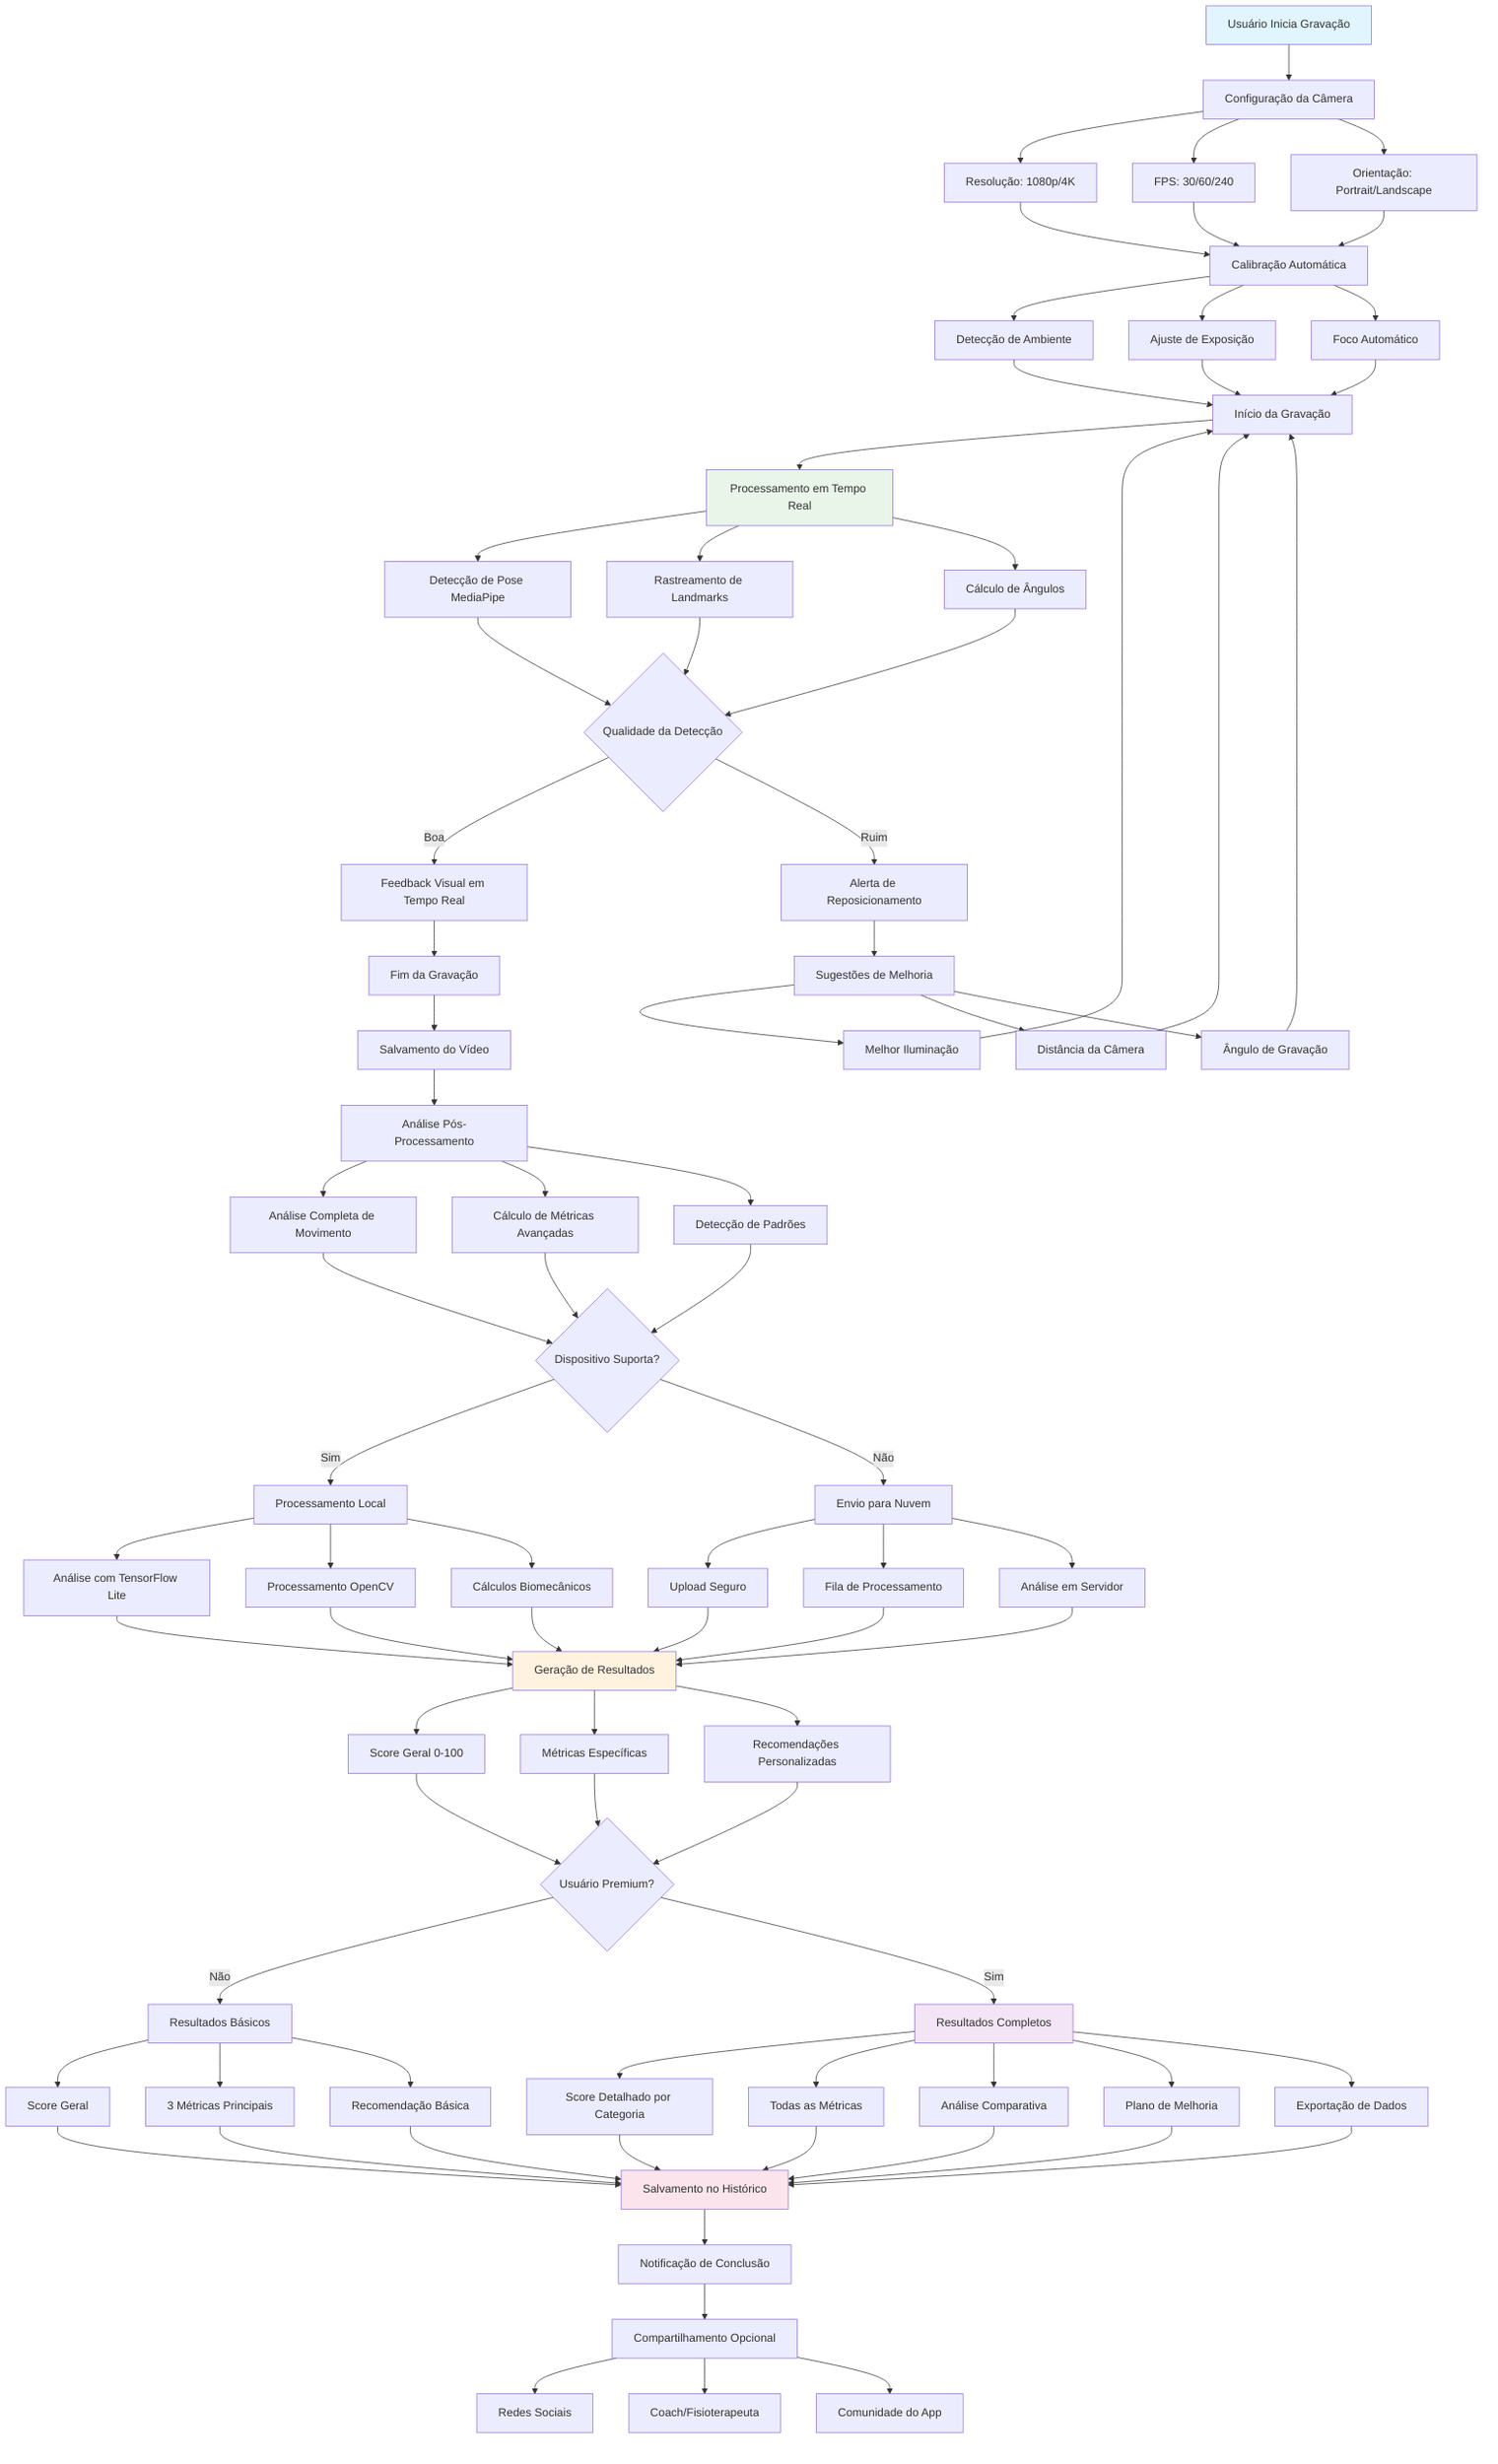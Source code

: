 flowchart TD
    A[Usuário Inicia Gravação] --> B[Configuração da Câmera]
    B --> B1[Resolução: 1080p/4K]
    B --> B2[FPS: 30/60/240]
    B --> B3[Orientação: Portrait/Landscape]
    
    B1 --> C[Calibração Automática]
    B2 --> C
    B3 --> C
    
    C --> C1[Detecção de Ambiente]
    C --> C2[Ajuste de Exposição]
    C --> C3[Foco Automático]
    
    C1 --> D[Início da Gravação]
    C2 --> D
    C3 --> D
    
    D --> E[Processamento em Tempo Real]
    E --> E1[Detecção de Pose MediaPipe]
    E --> E2[Rastreamento de Landmarks]
    E --> E3[Cálculo de Ângulos]
    
    E1 --> F{Qualidade da Detecção}
    E2 --> F
    E3 --> F
    
    F -->|Boa| G[Feedback Visual em Tempo Real]
    F -->|Ruim| H[Alerta de Reposicionamento]
    
    H --> I[Sugestões de Melhoria]
    I --> I1[Melhor Iluminação]
    I --> I2[Distância da Câmera]
    I --> I3[Ângulo de Gravação]
    
    I1 --> D
    I2 --> D
    I3 --> D
    
    G --> J[Fim da Gravação]
    J --> K[Salvamento do Vídeo]
    
    K --> L[Análise Pós-Processamento]
    L --> L1[Análise Completa de Movimento]
    L --> L2[Cálculo de Métricas Avançadas]
    L --> L3[Detecção de Padrões]
    
    L1 --> M{Dispositivo Suporta?}
    L2 --> M
    L3 --> M
    
    M -->|Sim| N[Processamento Local]
    M -->|Não| O[Envio para Nuvem]
    
    N --> N1[Análise com TensorFlow Lite]
    N --> N2[Processamento OpenCV]
    N --> N3[Cálculos Biomecânicos]
    
    O --> O1[Upload Seguro]
    O --> O2[Fila de Processamento]
    O --> O3[Análise em Servidor]
    
    N1 --> P[Geração de Resultados]
    N2 --> P
    N3 --> P
    O1 --> P
    O2 --> P
    O3 --> P
    
    P --> P1[Score Geral 0-100]
    P --> P2[Métricas Específicas]
    P --> P3[Recomendações Personalizadas]
    
    P1 --> Q{Usuário Premium?}
    P2 --> Q
    P3 --> Q
    
    Q -->|Não| R[Resultados Básicos]
    Q -->|Sim| S[Resultados Completos]
    
    R --> R1[Score Geral]
    R --> R2[3 Métricas Principais]
    R --> R3[Recomendação Básica]
    
    S --> S1[Score Detalhado por Categoria]
    S --> S2[Todas as Métricas]
    S --> S3[Análise Comparativa]
    S --> S4[Plano de Melhoria]
    S --> S5[Exportação de Dados]
    
    R1 --> T[Salvamento no Histórico]
    R2 --> T
    R3 --> T
    S1 --> T
    S2 --> T
    S3 --> T
    S4 --> T
    S5 --> T
    
    T --> U[Notificação de Conclusão]
    U --> V[Compartilhamento Opcional]
    
    V --> V1[Redes Sociais]
    V --> V2[Coach/Fisioterapeuta]
    V --> V3[Comunidade do App]
    
    style A fill:#e1f5fe
    style E fill:#e8f5e8
    style P fill:#fff3e0
    style S fill:#f3e5f5
    style T fill:#fce4ec